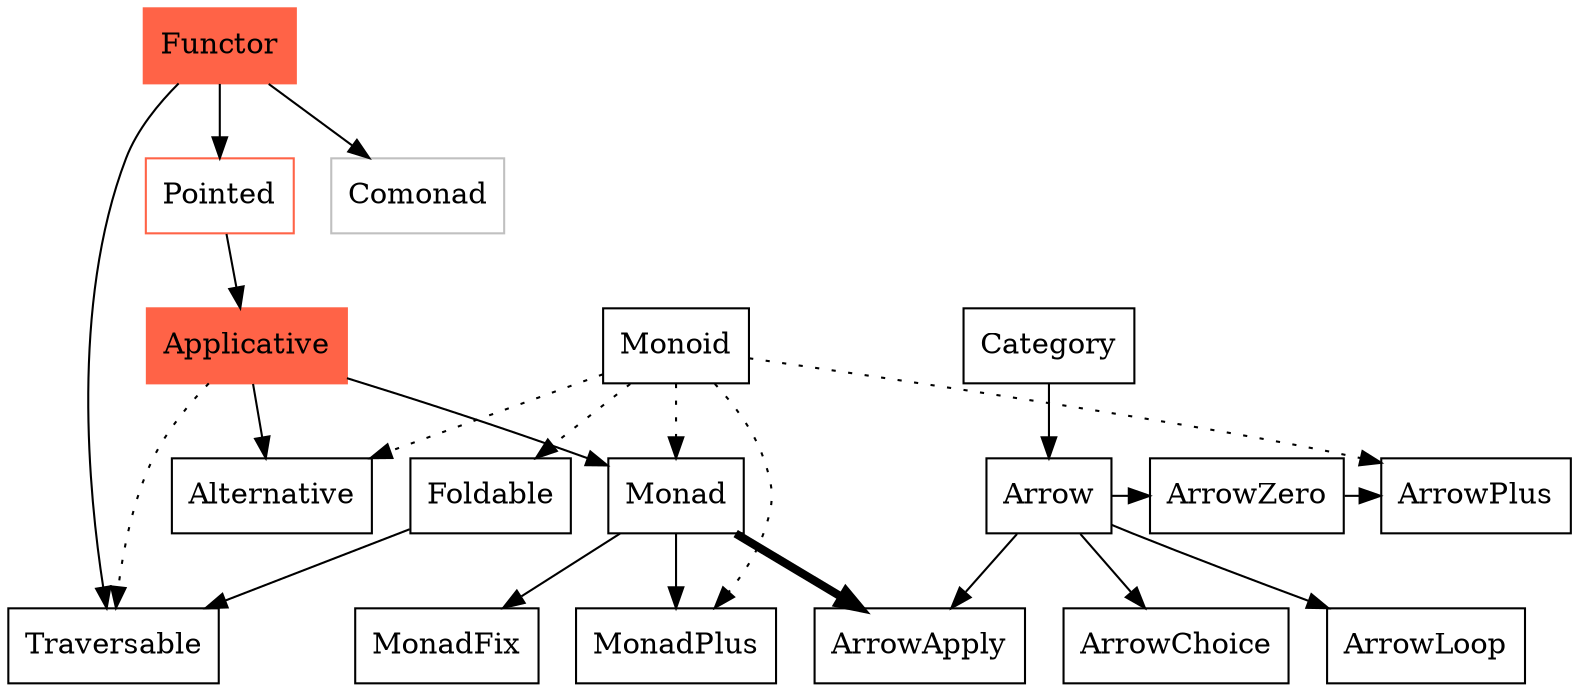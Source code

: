 digraph {
  node [shape=box];
  Functor [color=tomato, style=filled];
  Functor -> Pointed -> Applicative -> Monad;
  Pointed [color=tomato];
  Applicative [color=tomato, style=filled];
  Applicative -> Alternative;
  Monad -> MonadPlus;
//  Monad -> MonadTrans [style=dotted];
  Monad -> MonadFix;
//  {rank=same; Applicative; Alternative}
//  {rank=same; Monad; MonadPlus}
  Monoid -> Alternative [style=dotted];
  Monoid -> MonadPlus [style=dotted];
  Category -> Arrow -> ArrowChoice;
  Arrow -> ArrowApply;
  Arrow -> ArrowLoop;
  Arrow -> ArrowZero -> ArrowPlus;
  {rank = same; Arrow; ArrowZero; ArrowPlus}
  Monoid -> ArrowPlus [style=dotted];
  Monad -> ArrowApply [style="setlinewidth(4)", arrowtail=normal];
  Monoid -> Foldable [style=dotted];
  Monoid -> Monad [style=dotted];
  Applicative -> Traversable [style=dotted];
  Foldable -> Traversable;
  Functor -> Traversable;
  Comonad [color=grey];
  Functor -> Comonad;
//  {rank=same; Comonad; Functor}
}